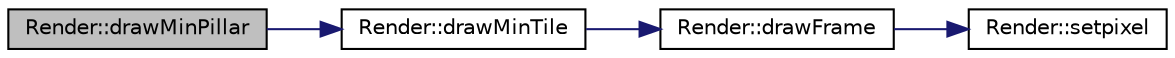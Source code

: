digraph G
{
  edge [fontname="Helvetica",fontsize="10",labelfontname="Helvetica",labelfontsize="10"];
  node [fontname="Helvetica",fontsize="10",shape=record];
  rankdir="LR";
  Node1 [label="Render::drawMinPillar",height=0.2,width=0.4,color="black", fillcolor="grey75", style="filled" fontcolor="black"];
  Node1 -> Node2 [color="midnightblue",fontsize="10",style="solid",fontname="Helvetica"];
  Node2 [label="Render::drawMinTile",height=0.2,width=0.4,color="black", fillcolor="white", style="filled",URL="$namespace_render.html#a3bbdc70f166ed8419fcfa4d292258b6a"];
  Node2 -> Node3 [color="midnightblue",fontsize="10",style="solid",fontname="Helvetica"];
  Node3 [label="Render::drawFrame",height=0.2,width=0.4,color="black", fillcolor="white", style="filled",URL="$namespace_render.html#a8384399aba8d9bca82788367f744016f"];
  Node3 -> Node4 [color="midnightblue",fontsize="10",style="solid",fontname="Helvetica"];
  Node4 [label="Render::setpixel",height=0.2,width=0.4,color="black", fillcolor="white", style="filled",URL="$namespace_render.html#a255d3d88fd6f86eb173484b03e176d23"];
}
